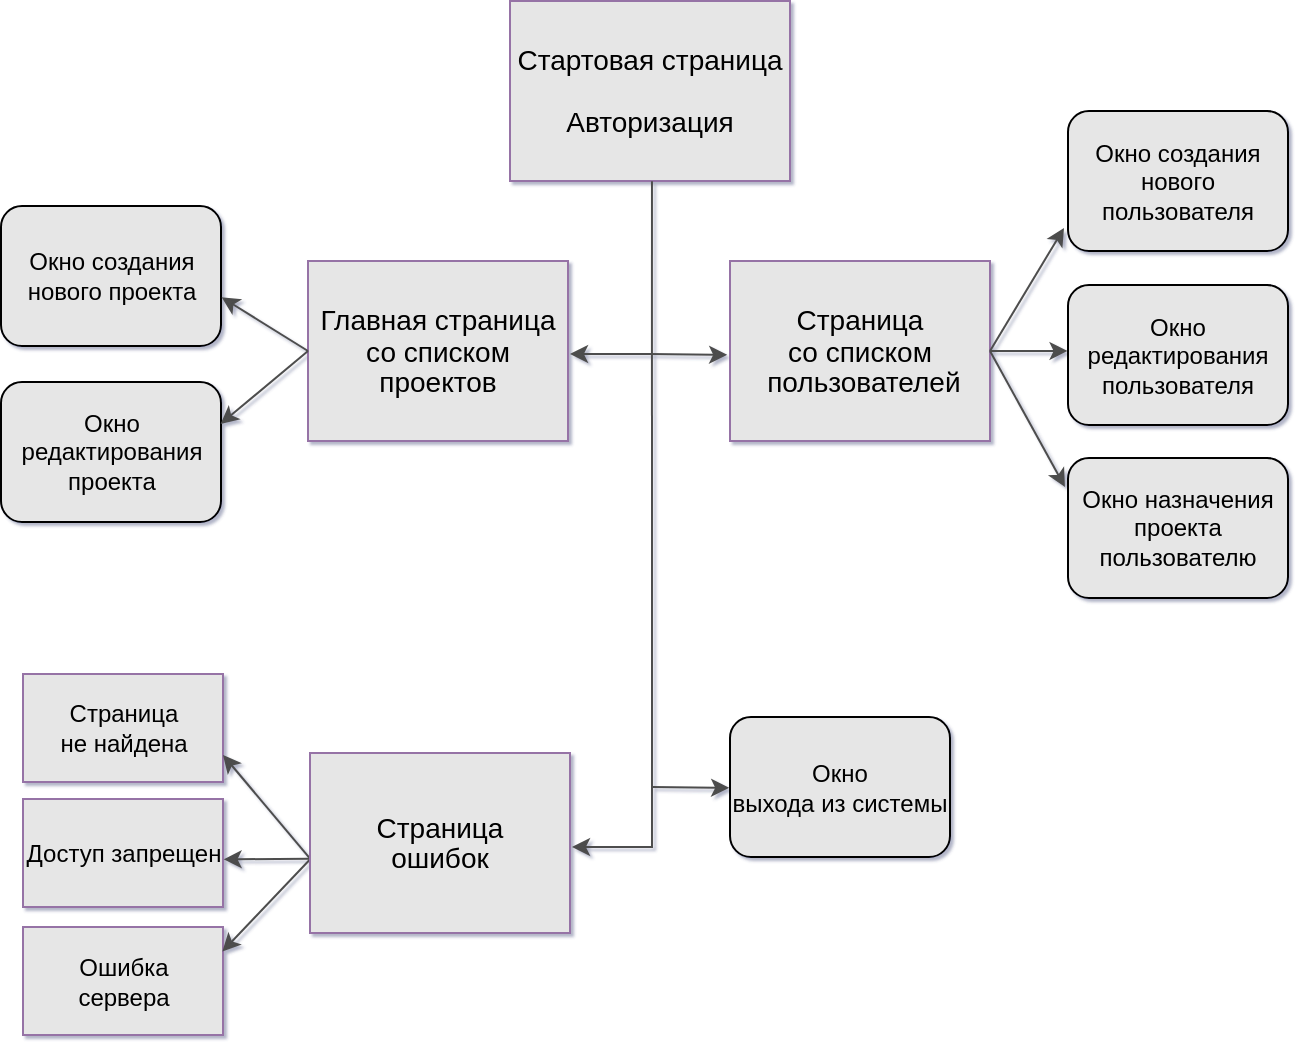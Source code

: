 <mxfile version="10.7.3" type="device"><diagram id="tYJQYjtqzwrXhw-z9RzT" name="Page-1"><mxGraphModel dx="1394" dy="747" grid="0" gridSize="10" guides="1" tooltips="1" connect="1" arrows="1" fold="1" page="1" pageScale="1" pageWidth="827" pageHeight="1169" background="#ffffff" math="0" shadow="1"><root><mxCell id="0"/><mxCell id="1" parent="0"/><mxCell id="Oy5wegIhiYUMYzhhC40b-2" value="&lt;span style=&quot;line-height: 110% ; font-size: 14px&quot;&gt;Стартовая страница&lt;br&gt;&lt;br&gt;Авторизация&lt;br&gt;&lt;/span&gt;" style="rounded=0;whiteSpace=wrap;html=1;fillColor=#E6E6E6;strokeColor=#9673a6;" vertex="1" parent="1"><mxGeometry x="380" y="16.5" width="140" height="90" as="geometry"/></mxCell><mxCell id="Oy5wegIhiYUMYzhhC40b-3" value="&lt;span style=&quot;line-height: 110% ; font-size: 14px&quot;&gt;Главная страница&lt;br&gt;со списком проектов&lt;br&gt;&lt;/span&gt;" style="rounded=0;whiteSpace=wrap;html=1;fillColor=#E6E6E6;strokeColor=#9673a6;" vertex="1" parent="1"><mxGeometry x="279" y="146.5" width="130" height="90" as="geometry"/></mxCell><mxCell id="Oy5wegIhiYUMYzhhC40b-4" value="&lt;span style=&quot;line-height: 110% ; font-size: 14px&quot;&gt;Страница &lt;br&gt;со списком&lt;br&gt;&amp;nbsp;пользователей&lt;br&gt;&lt;/span&gt;" style="rounded=0;whiteSpace=wrap;html=1;fillColor=#E6E6E6;strokeColor=#9673a6;" vertex="1" parent="1"><mxGeometry x="490" y="146.5" width="130" height="90" as="geometry"/></mxCell><mxCell id="Oy5wegIhiYUMYzhhC40b-17" value="&lt;span style=&quot;line-height: 110%&quot;&gt;Страница&lt;br&gt;не найдена&lt;br&gt;&lt;/span&gt;" style="rounded=0;whiteSpace=wrap;html=1;fillColor=#E6E6E6;strokeColor=#9673a6;" vertex="1" parent="1"><mxGeometry x="136.5" y="353" width="100" height="54" as="geometry"/></mxCell><mxCell id="Oy5wegIhiYUMYzhhC40b-18" value="&lt;span style=&quot;line-height: 110%&quot;&gt;Доступ запрещен&lt;br&gt;&lt;/span&gt;" style="rounded=0;whiteSpace=wrap;html=1;fillColor=#E6E6E6;strokeColor=#9673a6;" vertex="1" parent="1"><mxGeometry x="136.5" y="415.5" width="100" height="54" as="geometry"/></mxCell><mxCell id="Oy5wegIhiYUMYzhhC40b-19" value="&lt;span style=&quot;line-height: 110%&quot;&gt;Ошибка &lt;br&gt;сервера&lt;br&gt;&lt;/span&gt;" style="rounded=0;whiteSpace=wrap;html=1;fillColor=#E6E6E6;strokeColor=#9673a6;" vertex="1" parent="1"><mxGeometry x="136.5" y="479.5" width="100" height="54" as="geometry"/></mxCell><mxCell id="Oy5wegIhiYUMYzhhC40b-22" value="Окно&lt;br&gt;выхода из системы&lt;br&gt;" style="rounded=1;whiteSpace=wrap;html=1;fillColor=#E6E6E6;" vertex="1" parent="1"><mxGeometry x="490" y="374.5" width="110" height="70" as="geometry"/></mxCell><mxCell id="Oy5wegIhiYUMYzhhC40b-25" value="Окно редактирования проекта" style="rounded=1;whiteSpace=wrap;html=1;fillColor=#E6E6E6;" vertex="1" parent="1"><mxGeometry x="125.5" y="207" width="110" height="70" as="geometry"/></mxCell><mxCell id="Oy5wegIhiYUMYzhhC40b-35" value="" style="endArrow=none;html=1;strokeColor=#4D4D4D;entryX=0.507;entryY=1.001;entryDx=0;entryDy=0;entryPerimeter=0;" edge="1" parent="1" target="Oy5wegIhiYUMYzhhC40b-2"><mxGeometry width="50" height="50" relative="1" as="geometry"><mxPoint x="451" y="440" as="sourcePoint"/><mxPoint x="451" y="110" as="targetPoint"/><Array as="points"/></mxGeometry></mxCell><mxCell id="Oy5wegIhiYUMYzhhC40b-36" value="" style="endArrow=classic;html=1;strokeColor=#4D4D4D;" edge="1" parent="1"><mxGeometry width="50" height="50" relative="1" as="geometry"><mxPoint x="450" y="193" as="sourcePoint"/><mxPoint x="410" y="193" as="targetPoint"/></mxGeometry></mxCell><mxCell id="Oy5wegIhiYUMYzhhC40b-37" value="" style="endArrow=classic;html=1;strokeColor=#4D4D4D;entryX=-0.01;entryY=0.598;entryDx=0;entryDy=0;entryPerimeter=0;" edge="1" parent="1"><mxGeometry width="50" height="50" relative="1" as="geometry"><mxPoint x="450" y="193" as="sourcePoint"/><mxPoint x="488.571" y="193.429" as="targetPoint"/></mxGeometry></mxCell><mxCell id="Oy5wegIhiYUMYzhhC40b-52" value="" style="endArrow=classic;html=1;strokeColor=#4D4D4D;" edge="1" parent="1"><mxGeometry width="50" height="50" relative="1" as="geometry"><mxPoint x="451" y="439.5" as="sourcePoint"/><mxPoint x="411" y="439.5" as="targetPoint"/></mxGeometry></mxCell><mxCell id="Oy5wegIhiYUMYzhhC40b-54" value="" style="endArrow=classic;html=1;strokeColor=#4D4D4D;entryX=-0.01;entryY=0.598;entryDx=0;entryDy=0;entryPerimeter=0;" edge="1" parent="1"><mxGeometry width="50" height="50" relative="1" as="geometry"><mxPoint x="451" y="409.5" as="sourcePoint"/><mxPoint x="489.571" y="409.929" as="targetPoint"/></mxGeometry></mxCell><mxCell id="Oy5wegIhiYUMYzhhC40b-55" value="" style="endArrow=classic;html=1;strokeColor=#4D4D4D;exitX=-0.003;exitY=0.587;exitDx=0;exitDy=0;exitPerimeter=0;entryX=1.003;entryY=0.559;entryDx=0;entryDy=0;entryPerimeter=0;" edge="1" parent="1" source="Oy5wegIhiYUMYzhhC40b-72" target="Oy5wegIhiYUMYzhhC40b-18"><mxGeometry width="50" height="50" relative="1" as="geometry"><mxPoint x="50.5" y="441.0" as="sourcePoint"/><mxPoint x="240" y="441.5" as="targetPoint"/></mxGeometry></mxCell><mxCell id="Oy5wegIhiYUMYzhhC40b-57" value="" style="endArrow=classic;html=1;strokeColor=#4D4D4D;entryX=1;entryY=0.75;entryDx=0;entryDy=0;exitX=-0.003;exitY=0.581;exitDx=0;exitDy=0;exitPerimeter=0;" edge="1" parent="1" source="Oy5wegIhiYUMYzhhC40b-72" target="Oy5wegIhiYUMYzhhC40b-17"><mxGeometry width="50" height="50" relative="1" as="geometry"><mxPoint x="278" y="442.5" as="sourcePoint"/><mxPoint x="110.5" y="398" as="targetPoint"/></mxGeometry></mxCell><mxCell id="Oy5wegIhiYUMYzhhC40b-58" value="" style="endArrow=classic;html=1;strokeColor=#4D4D4D;exitX=-0.003;exitY=0.618;exitDx=0;exitDy=0;exitPerimeter=0;entryX=0.997;entryY=0.227;entryDx=0;entryDy=0;entryPerimeter=0;" edge="1" parent="1" target="Oy5wegIhiYUMYzhhC40b-19"><mxGeometry width="50" height="50" relative="1" as="geometry"><mxPoint x="280.081" y="445.628" as="sourcePoint"/><mxPoint x="241" y="485.5" as="targetPoint"/></mxGeometry></mxCell><mxCell id="Oy5wegIhiYUMYzhhC40b-65" value="Окно создания нового пользователя" style="rounded=1;whiteSpace=wrap;html=1;fillColor=#E6E6E6;" vertex="1" parent="1"><mxGeometry x="659" y="71.5" width="110" height="70" as="geometry"/></mxCell><mxCell id="Oy5wegIhiYUMYzhhC40b-67" value="Окно создания нового проекта" style="rounded=1;whiteSpace=wrap;html=1;fillColor=#E6E6E6;" vertex="1" parent="1"><mxGeometry x="125.5" y="119" width="110" height="70" as="geometry"/></mxCell><mxCell id="Oy5wegIhiYUMYzhhC40b-69" value="Окно назначения проекта пользователю" style="rounded=1;whiteSpace=wrap;html=1;fillColor=#E6E6E6;" vertex="1" parent="1"><mxGeometry x="659" y="245" width="110" height="70" as="geometry"/></mxCell><mxCell id="Oy5wegIhiYUMYzhhC40b-70" value="Окно редактирования пользователя" style="rounded=1;whiteSpace=wrap;html=1;fillColor=#E6E6E6;" vertex="1" parent="1"><mxGeometry x="659" y="158.5" width="110" height="70" as="geometry"/></mxCell><mxCell id="Oy5wegIhiYUMYzhhC40b-72" value="&lt;span style=&quot;line-height: 110%&quot;&gt;&lt;font style=&quot;font-size: 14px&quot;&gt;Страница &lt;br&gt;ошибок&lt;/font&gt;&lt;br&gt;&lt;/span&gt;" style="rounded=0;whiteSpace=wrap;html=1;fillColor=#E6E6E6;strokeColor=#9673a6;" vertex="1" parent="1"><mxGeometry x="280" y="392.5" width="130" height="90" as="geometry"/></mxCell><mxCell id="Oy5wegIhiYUMYzhhC40b-73" value="" style="endArrow=classic;html=1;strokeColor=#4D4D4D;exitX=0;exitY=0.5;exitDx=0;exitDy=0;entryX=1.003;entryY=0.652;entryDx=0;entryDy=0;entryPerimeter=0;" edge="1" parent="1" source="Oy5wegIhiYUMYzhhC40b-3" target="Oy5wegIhiYUMYzhhC40b-67"><mxGeometry width="50" height="50" relative="1" as="geometry"><mxPoint x="281.667" y="193" as="sourcePoint"/><mxPoint x="238" y="170" as="targetPoint"/></mxGeometry></mxCell><mxCell id="Oy5wegIhiYUMYzhhC40b-74" value="" style="endArrow=classic;html=1;strokeColor=#4D4D4D;exitX=0;exitY=0.5;exitDx=0;exitDy=0;entryX=0.998;entryY=0.3;entryDx=0;entryDy=0;entryPerimeter=0;" edge="1" parent="1" source="Oy5wegIhiYUMYzhhC40b-3" target="Oy5wegIhiYUMYzhhC40b-25"><mxGeometry width="50" height="50" relative="1" as="geometry"><mxPoint x="279.081" y="194.128" as="sourcePoint"/><mxPoint x="235.333" y="240.5" as="targetPoint"/></mxGeometry></mxCell><mxCell id="Oy5wegIhiYUMYzhhC40b-75" value="" style="endArrow=classic;html=1;strokeColor=#4D4D4D;exitX=1;exitY=0.5;exitDx=0;exitDy=0;" edge="1" parent="1" source="Oy5wegIhiYUMYzhhC40b-4"><mxGeometry width="50" height="50" relative="1" as="geometry"><mxPoint x="684" y="170.786" as="sourcePoint"/><mxPoint x="657" y="130" as="targetPoint"/></mxGeometry></mxCell><mxCell id="Oy5wegIhiYUMYzhhC40b-76" value="" style="endArrow=classic;html=1;strokeColor=#4D4D4D;exitX=1;exitY=0.5;exitDx=0;exitDy=0;entryX=-0.002;entryY=0.471;entryDx=0;entryDy=0;entryPerimeter=0;" edge="1" parent="1" source="Oy5wegIhiYUMYzhhC40b-4" target="Oy5wegIhiYUMYzhhC40b-70"><mxGeometry width="50" height="50" relative="1" as="geometry"><mxPoint x="629.944" y="201.444" as="sourcePoint"/><mxPoint x="667" y="140" as="targetPoint"/></mxGeometry></mxCell><mxCell id="Oy5wegIhiYUMYzhhC40b-77" value="" style="endArrow=classic;html=1;strokeColor=#4D4D4D;exitX=1;exitY=0.5;exitDx=0;exitDy=0;entryX=-0.014;entryY=0.207;entryDx=0;entryDy=0;entryPerimeter=0;" edge="1" parent="1" source="Oy5wegIhiYUMYzhhC40b-4" target="Oy5wegIhiYUMYzhhC40b-69"><mxGeometry width="50" height="50" relative="1" as="geometry"><mxPoint x="629.944" y="201.444" as="sourcePoint"/><mxPoint x="667" y="140" as="targetPoint"/></mxGeometry></mxCell></root></mxGraphModel></diagram></mxfile>